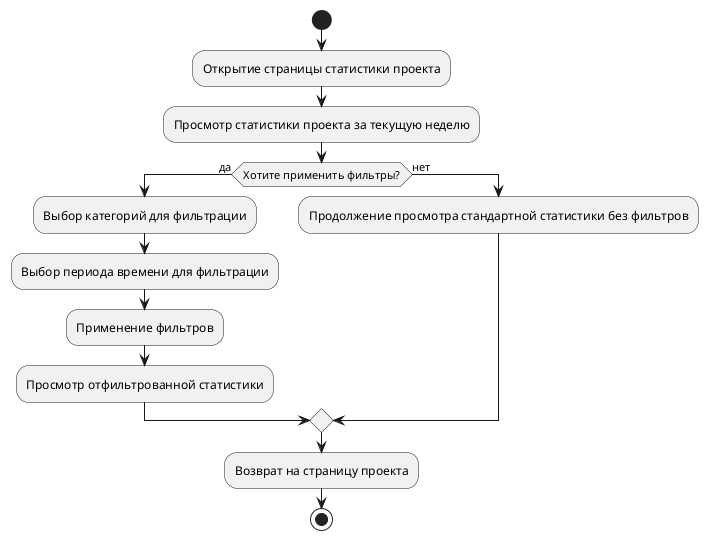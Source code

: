 @startuml ViewProjectStatistics
start

:Открытие страницы статистики проекта;
:Просмотр статистики проекта за текущую неделю;

if (Хотите применить фильтры?) then (да)
    :Выбор категорий для фильтрации;
    :Выбор периода времени для фильтрации;

    :Применение фильтров;
    :Просмотр отфильтрованной статистики;
else (нет)
    :Продолжение просмотра стандартной статистики без фильтров;
endif

:Возврат на страницу проекта;
stop
@enduml